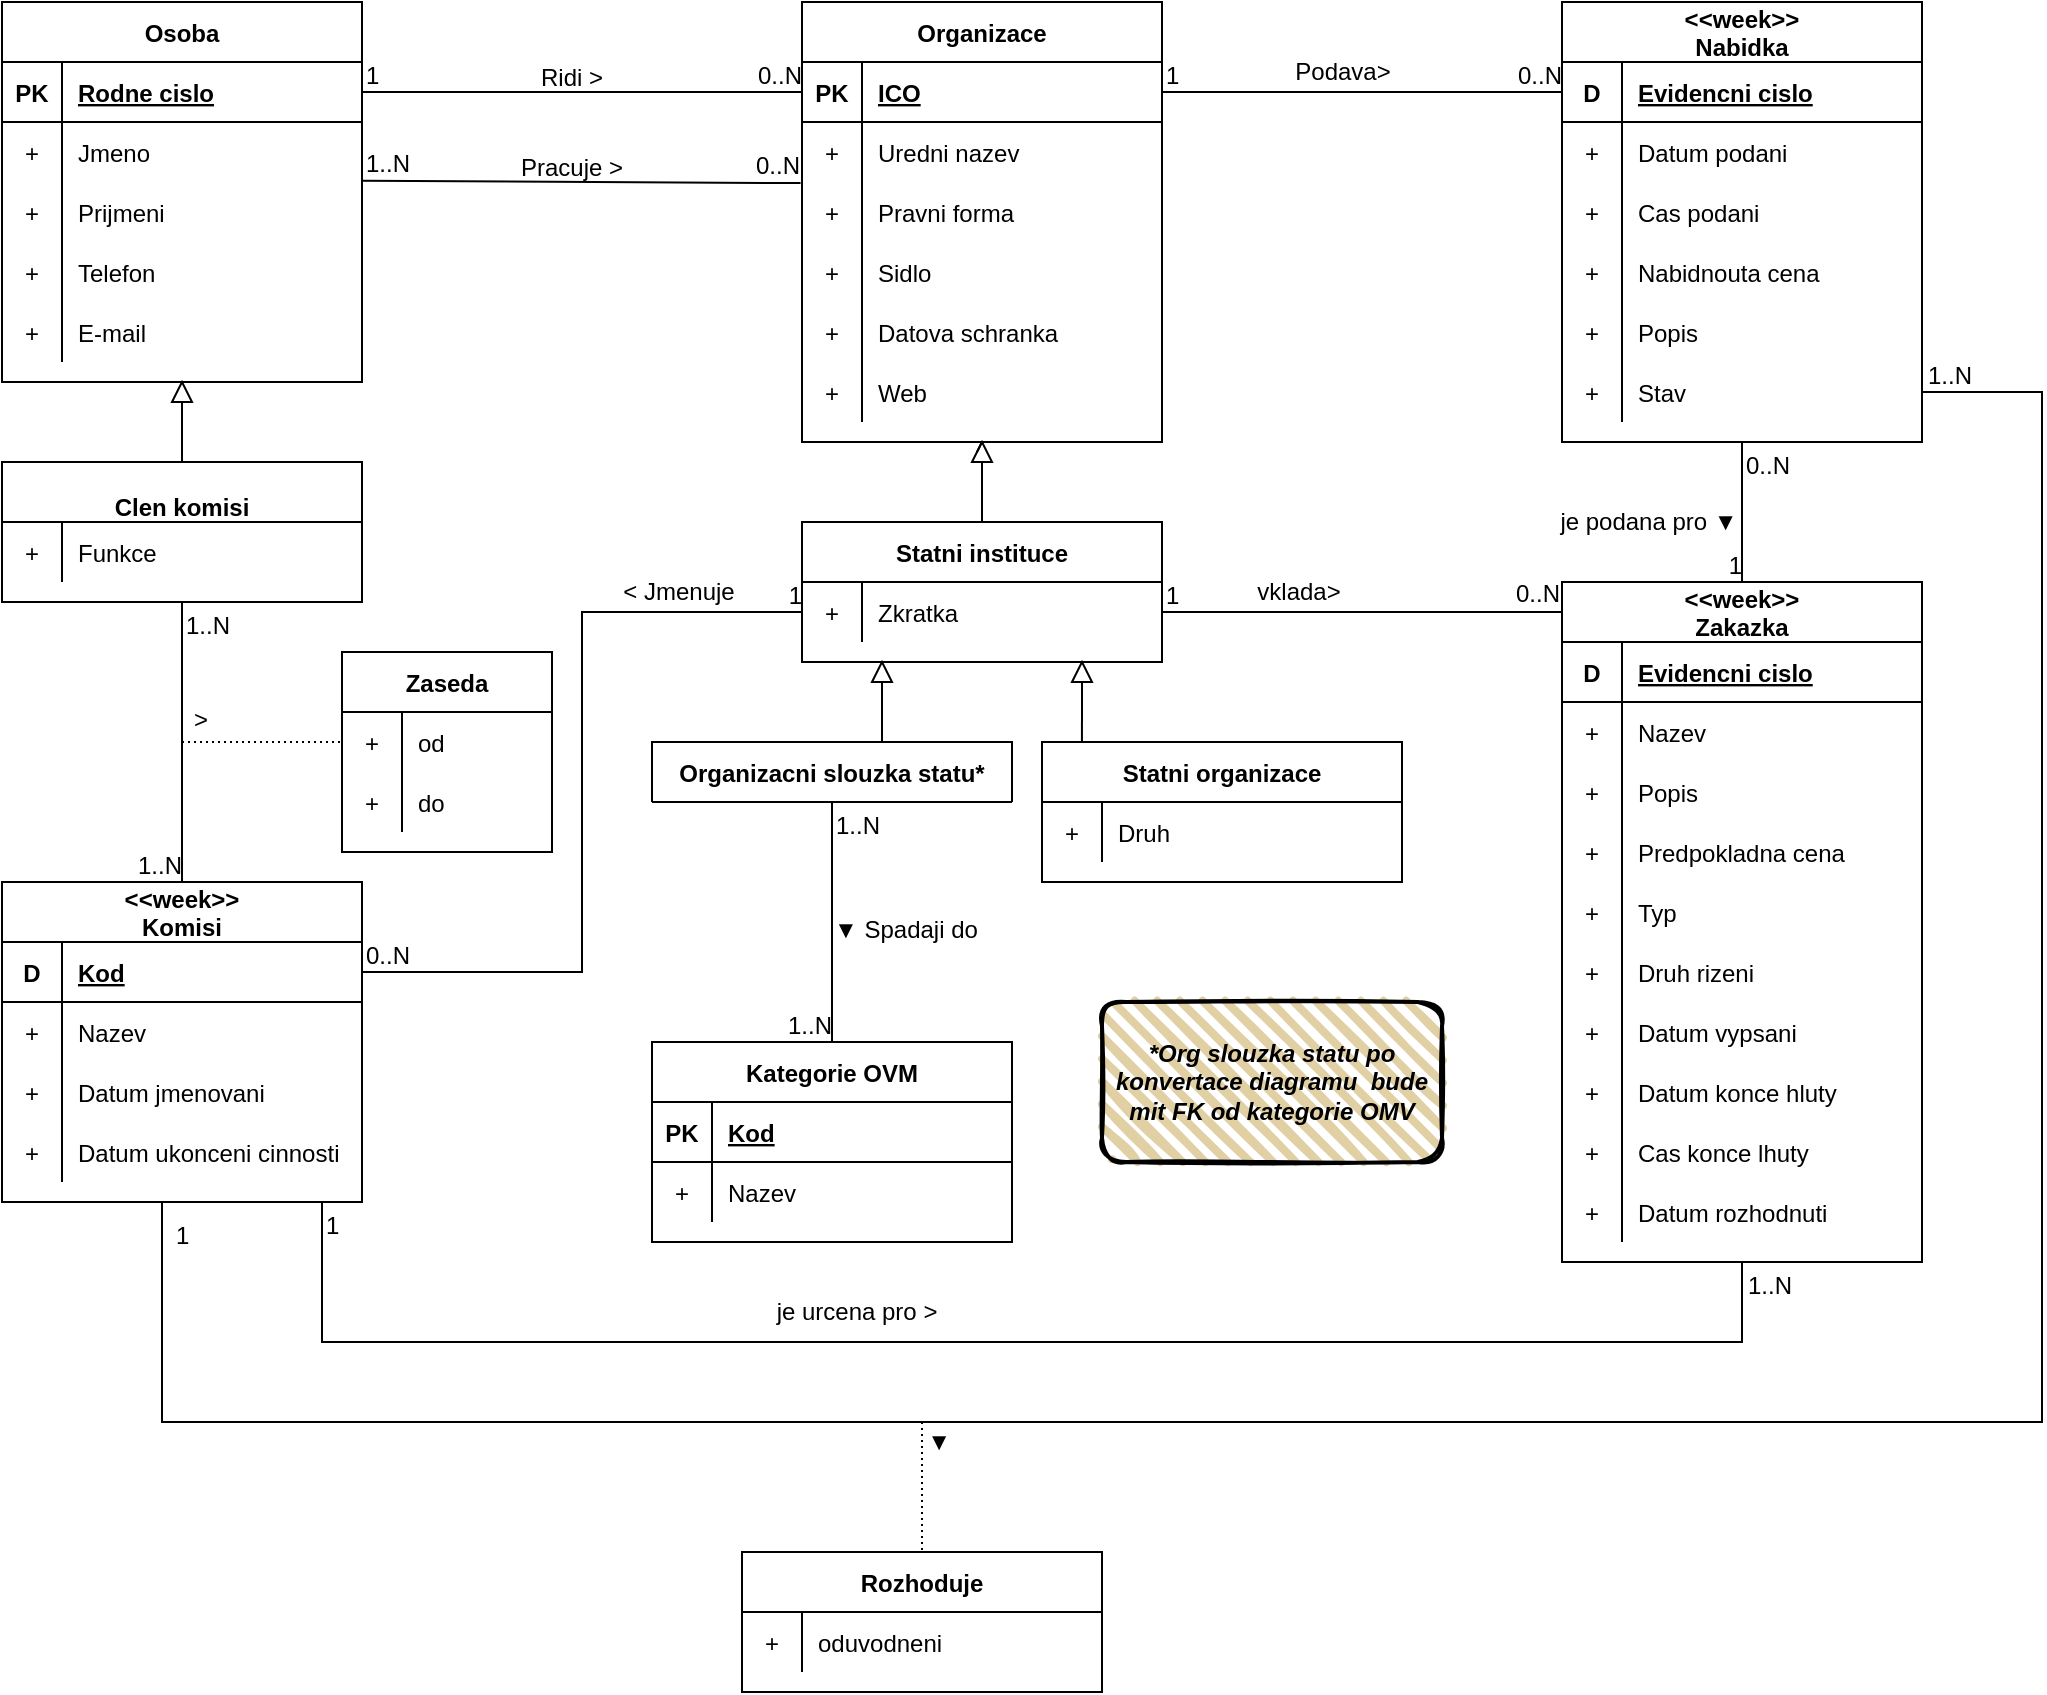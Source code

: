 <mxfile version="20.5.1" type="github">
  <diagram id="R2lEEEUBdFMjLlhIrx00" name="Page-1">
    <mxGraphModel dx="2213" dy="808" grid="1" gridSize="5" guides="1" tooltips="1" connect="1" arrows="1" fold="1" page="1" pageScale="1" pageWidth="850" pageHeight="1100" math="0" shadow="0" extFonts="Permanent Marker^https://fonts.googleapis.com/css?family=Permanent+Marker">
      <root>
        <mxCell id="0" />
        <mxCell id="1" parent="0" />
        <mxCell id="SdNBDiDPCRayU0WkWFOt-101" value="Osoba" style="shape=table;startSize=30;container=1;collapsible=1;childLayout=tableLayout;fixedRows=1;rowLines=0;fontStyle=1;align=center;resizeLast=1;" parent="1" vertex="1">
          <mxGeometry x="-785" y="55" width="180" height="190" as="geometry">
            <mxRectangle x="-840" y="10" width="75" height="30" as="alternateBounds" />
          </mxGeometry>
        </mxCell>
        <mxCell id="SdNBDiDPCRayU0WkWFOt-102" value="" style="shape=tableRow;horizontal=0;startSize=0;swimlaneHead=0;swimlaneBody=0;fillColor=none;collapsible=0;dropTarget=0;points=[[0,0.5],[1,0.5]];portConstraint=eastwest;top=0;left=0;right=0;bottom=1;" parent="SdNBDiDPCRayU0WkWFOt-101" vertex="1">
          <mxGeometry y="30" width="180" height="30" as="geometry" />
        </mxCell>
        <mxCell id="SdNBDiDPCRayU0WkWFOt-103" value="PK" style="shape=partialRectangle;connectable=0;fillColor=none;top=0;left=0;bottom=0;right=0;fontStyle=1;overflow=hidden;" parent="SdNBDiDPCRayU0WkWFOt-102" vertex="1">
          <mxGeometry width="30" height="30" as="geometry">
            <mxRectangle width="30" height="30" as="alternateBounds" />
          </mxGeometry>
        </mxCell>
        <mxCell id="SdNBDiDPCRayU0WkWFOt-104" value="Rodne cislo" style="shape=partialRectangle;connectable=0;fillColor=none;top=0;left=0;bottom=0;right=0;align=left;spacingLeft=6;fontStyle=5;overflow=hidden;" parent="SdNBDiDPCRayU0WkWFOt-102" vertex="1">
          <mxGeometry x="30" width="150" height="30" as="geometry">
            <mxRectangle width="150" height="30" as="alternateBounds" />
          </mxGeometry>
        </mxCell>
        <mxCell id="SdNBDiDPCRayU0WkWFOt-105" value="" style="shape=tableRow;horizontal=0;startSize=0;swimlaneHead=0;swimlaneBody=0;fillColor=none;collapsible=0;dropTarget=0;points=[[0,0.5],[1,0.5]];portConstraint=eastwest;top=0;left=0;right=0;bottom=0;" parent="SdNBDiDPCRayU0WkWFOt-101" vertex="1">
          <mxGeometry y="60" width="180" height="30" as="geometry" />
        </mxCell>
        <mxCell id="SdNBDiDPCRayU0WkWFOt-106" value="+" style="shape=partialRectangle;connectable=0;fillColor=none;top=0;left=0;bottom=0;right=0;editable=1;overflow=hidden;" parent="SdNBDiDPCRayU0WkWFOt-105" vertex="1">
          <mxGeometry width="30" height="30" as="geometry">
            <mxRectangle width="30" height="30" as="alternateBounds" />
          </mxGeometry>
        </mxCell>
        <mxCell id="SdNBDiDPCRayU0WkWFOt-107" value="Jmeno" style="shape=partialRectangle;connectable=0;fillColor=none;top=0;left=0;bottom=0;right=0;align=left;spacingLeft=6;overflow=hidden;" parent="SdNBDiDPCRayU0WkWFOt-105" vertex="1">
          <mxGeometry x="30" width="150" height="30" as="geometry">
            <mxRectangle width="150" height="30" as="alternateBounds" />
          </mxGeometry>
        </mxCell>
        <mxCell id="SdNBDiDPCRayU0WkWFOt-108" value="" style="shape=tableRow;horizontal=0;startSize=0;swimlaneHead=0;swimlaneBody=0;fillColor=none;collapsible=0;dropTarget=0;points=[[0,0.5],[1,0.5]];portConstraint=eastwest;top=0;left=0;right=0;bottom=0;" parent="SdNBDiDPCRayU0WkWFOt-101" vertex="1">
          <mxGeometry y="90" width="180" height="30" as="geometry" />
        </mxCell>
        <mxCell id="SdNBDiDPCRayU0WkWFOt-109" value="+" style="shape=partialRectangle;connectable=0;fillColor=none;top=0;left=0;bottom=0;right=0;editable=1;overflow=hidden;" parent="SdNBDiDPCRayU0WkWFOt-108" vertex="1">
          <mxGeometry width="30" height="30" as="geometry">
            <mxRectangle width="30" height="30" as="alternateBounds" />
          </mxGeometry>
        </mxCell>
        <mxCell id="SdNBDiDPCRayU0WkWFOt-110" value="Prijmeni" style="shape=partialRectangle;connectable=0;fillColor=none;top=0;left=0;bottom=0;right=0;align=left;spacingLeft=6;overflow=hidden;" parent="SdNBDiDPCRayU0WkWFOt-108" vertex="1">
          <mxGeometry x="30" width="150" height="30" as="geometry">
            <mxRectangle width="150" height="30" as="alternateBounds" />
          </mxGeometry>
        </mxCell>
        <mxCell id="SdNBDiDPCRayU0WkWFOt-111" value="" style="shape=tableRow;horizontal=0;startSize=0;swimlaneHead=0;swimlaneBody=0;fillColor=none;collapsible=0;dropTarget=0;points=[[0,0.5],[1,0.5]];portConstraint=eastwest;top=0;left=0;right=0;bottom=0;" parent="SdNBDiDPCRayU0WkWFOt-101" vertex="1">
          <mxGeometry y="120" width="180" height="30" as="geometry" />
        </mxCell>
        <mxCell id="SdNBDiDPCRayU0WkWFOt-112" value="+" style="shape=partialRectangle;connectable=0;fillColor=none;top=0;left=0;bottom=0;right=0;editable=1;overflow=hidden;" parent="SdNBDiDPCRayU0WkWFOt-111" vertex="1">
          <mxGeometry width="30" height="30" as="geometry">
            <mxRectangle width="30" height="30" as="alternateBounds" />
          </mxGeometry>
        </mxCell>
        <mxCell id="SdNBDiDPCRayU0WkWFOt-113" value="Telefon" style="shape=partialRectangle;connectable=0;fillColor=none;top=0;left=0;bottom=0;right=0;align=left;spacingLeft=6;overflow=hidden;" parent="SdNBDiDPCRayU0WkWFOt-111" vertex="1">
          <mxGeometry x="30" width="150" height="30" as="geometry">
            <mxRectangle width="150" height="30" as="alternateBounds" />
          </mxGeometry>
        </mxCell>
        <mxCell id="SdNBDiDPCRayU0WkWFOt-114" style="shape=tableRow;horizontal=0;startSize=0;swimlaneHead=0;swimlaneBody=0;fillColor=none;collapsible=0;dropTarget=0;points=[[0,0.5],[1,0.5]];portConstraint=eastwest;top=0;left=0;right=0;bottom=0;" parent="SdNBDiDPCRayU0WkWFOt-101" vertex="1">
          <mxGeometry y="150" width="180" height="30" as="geometry" />
        </mxCell>
        <mxCell id="SdNBDiDPCRayU0WkWFOt-115" value="+" style="shape=partialRectangle;connectable=0;fillColor=none;top=0;left=0;bottom=0;right=0;editable=1;overflow=hidden;" parent="SdNBDiDPCRayU0WkWFOt-114" vertex="1">
          <mxGeometry width="30" height="30" as="geometry">
            <mxRectangle width="30" height="30" as="alternateBounds" />
          </mxGeometry>
        </mxCell>
        <mxCell id="SdNBDiDPCRayU0WkWFOt-116" value="E-mail" style="shape=partialRectangle;connectable=0;fillColor=none;top=0;left=0;bottom=0;right=0;align=left;spacingLeft=6;overflow=hidden;" parent="SdNBDiDPCRayU0WkWFOt-114" vertex="1">
          <mxGeometry x="30" width="150" height="30" as="geometry">
            <mxRectangle width="150" height="30" as="alternateBounds" />
          </mxGeometry>
        </mxCell>
        <mxCell id="SdNBDiDPCRayU0WkWFOt-117" value="Organizace" style="shape=table;startSize=30;container=1;collapsible=1;childLayout=tableLayout;fixedRows=1;rowLines=0;fontStyle=1;align=center;resizeLast=1;" parent="1" vertex="1">
          <mxGeometry x="-385" y="55" width="180" height="220" as="geometry" />
        </mxCell>
        <mxCell id="SdNBDiDPCRayU0WkWFOt-118" value="" style="shape=tableRow;horizontal=0;startSize=0;swimlaneHead=0;swimlaneBody=0;fillColor=none;collapsible=0;dropTarget=0;points=[[0,0.5],[1,0.5]];portConstraint=eastwest;top=0;left=0;right=0;bottom=1;" parent="SdNBDiDPCRayU0WkWFOt-117" vertex="1">
          <mxGeometry y="30" width="180" height="30" as="geometry" />
        </mxCell>
        <mxCell id="SdNBDiDPCRayU0WkWFOt-119" value="PK" style="shape=partialRectangle;connectable=0;fillColor=none;top=0;left=0;bottom=0;right=0;fontStyle=1;overflow=hidden;" parent="SdNBDiDPCRayU0WkWFOt-118" vertex="1">
          <mxGeometry width="30" height="30" as="geometry">
            <mxRectangle width="30" height="30" as="alternateBounds" />
          </mxGeometry>
        </mxCell>
        <mxCell id="SdNBDiDPCRayU0WkWFOt-120" value="ICO" style="shape=partialRectangle;connectable=0;fillColor=none;top=0;left=0;bottom=0;right=0;align=left;spacingLeft=6;fontStyle=5;overflow=hidden;" parent="SdNBDiDPCRayU0WkWFOt-118" vertex="1">
          <mxGeometry x="30" width="150" height="30" as="geometry">
            <mxRectangle width="150" height="30" as="alternateBounds" />
          </mxGeometry>
        </mxCell>
        <mxCell id="SdNBDiDPCRayU0WkWFOt-121" value="" style="shape=tableRow;horizontal=0;startSize=0;swimlaneHead=0;swimlaneBody=0;fillColor=none;collapsible=0;dropTarget=0;points=[[0,0.5],[1,0.5]];portConstraint=eastwest;top=0;left=0;right=0;bottom=0;" parent="SdNBDiDPCRayU0WkWFOt-117" vertex="1">
          <mxGeometry y="60" width="180" height="30" as="geometry" />
        </mxCell>
        <mxCell id="SdNBDiDPCRayU0WkWFOt-122" value="+" style="shape=partialRectangle;connectable=0;fillColor=none;top=0;left=0;bottom=0;right=0;editable=1;overflow=hidden;" parent="SdNBDiDPCRayU0WkWFOt-121" vertex="1">
          <mxGeometry width="30" height="30" as="geometry">
            <mxRectangle width="30" height="30" as="alternateBounds" />
          </mxGeometry>
        </mxCell>
        <mxCell id="SdNBDiDPCRayU0WkWFOt-123" value="Uredni nazev" style="shape=partialRectangle;connectable=0;fillColor=none;top=0;left=0;bottom=0;right=0;align=left;spacingLeft=6;overflow=hidden;" parent="SdNBDiDPCRayU0WkWFOt-121" vertex="1">
          <mxGeometry x="30" width="150" height="30" as="geometry">
            <mxRectangle width="150" height="30" as="alternateBounds" />
          </mxGeometry>
        </mxCell>
        <mxCell id="SdNBDiDPCRayU0WkWFOt-124" value="" style="shape=tableRow;horizontal=0;startSize=0;swimlaneHead=0;swimlaneBody=0;fillColor=none;collapsible=0;dropTarget=0;points=[[0,0.5],[1,0.5]];portConstraint=eastwest;top=0;left=0;right=0;bottom=0;" parent="SdNBDiDPCRayU0WkWFOt-117" vertex="1">
          <mxGeometry y="90" width="180" height="30" as="geometry" />
        </mxCell>
        <mxCell id="SdNBDiDPCRayU0WkWFOt-125" value="+" style="shape=partialRectangle;connectable=0;fillColor=none;top=0;left=0;bottom=0;right=0;editable=1;overflow=hidden;" parent="SdNBDiDPCRayU0WkWFOt-124" vertex="1">
          <mxGeometry width="30" height="30" as="geometry">
            <mxRectangle width="30" height="30" as="alternateBounds" />
          </mxGeometry>
        </mxCell>
        <mxCell id="SdNBDiDPCRayU0WkWFOt-126" value="Pravni forma" style="shape=partialRectangle;connectable=0;fillColor=none;top=0;left=0;bottom=0;right=0;align=left;spacingLeft=6;overflow=hidden;" parent="SdNBDiDPCRayU0WkWFOt-124" vertex="1">
          <mxGeometry x="30" width="150" height="30" as="geometry">
            <mxRectangle width="150" height="30" as="alternateBounds" />
          </mxGeometry>
        </mxCell>
        <mxCell id="SdNBDiDPCRayU0WkWFOt-127" value="" style="shape=tableRow;horizontal=0;startSize=0;swimlaneHead=0;swimlaneBody=0;fillColor=none;collapsible=0;dropTarget=0;points=[[0,0.5],[1,0.5]];portConstraint=eastwest;top=0;left=0;right=0;bottom=0;" parent="SdNBDiDPCRayU0WkWFOt-117" vertex="1">
          <mxGeometry y="120" width="180" height="30" as="geometry" />
        </mxCell>
        <mxCell id="SdNBDiDPCRayU0WkWFOt-128" value="+" style="shape=partialRectangle;connectable=0;fillColor=none;top=0;left=0;bottom=0;right=0;editable=1;overflow=hidden;" parent="SdNBDiDPCRayU0WkWFOt-127" vertex="1">
          <mxGeometry width="30" height="30" as="geometry">
            <mxRectangle width="30" height="30" as="alternateBounds" />
          </mxGeometry>
        </mxCell>
        <mxCell id="SdNBDiDPCRayU0WkWFOt-129" value="Sidlo" style="shape=partialRectangle;connectable=0;fillColor=none;top=0;left=0;bottom=0;right=0;align=left;spacingLeft=6;overflow=hidden;" parent="SdNBDiDPCRayU0WkWFOt-127" vertex="1">
          <mxGeometry x="30" width="150" height="30" as="geometry">
            <mxRectangle width="150" height="30" as="alternateBounds" />
          </mxGeometry>
        </mxCell>
        <mxCell id="SdNBDiDPCRayU0WkWFOt-130" style="shape=tableRow;horizontal=0;startSize=0;swimlaneHead=0;swimlaneBody=0;fillColor=none;collapsible=0;dropTarget=0;points=[[0,0.5],[1,0.5]];portConstraint=eastwest;top=0;left=0;right=0;bottom=0;" parent="SdNBDiDPCRayU0WkWFOt-117" vertex="1">
          <mxGeometry y="150" width="180" height="30" as="geometry" />
        </mxCell>
        <mxCell id="SdNBDiDPCRayU0WkWFOt-131" value="+" style="shape=partialRectangle;connectable=0;fillColor=none;top=0;left=0;bottom=0;right=0;editable=1;overflow=hidden;" parent="SdNBDiDPCRayU0WkWFOt-130" vertex="1">
          <mxGeometry width="30" height="30" as="geometry">
            <mxRectangle width="30" height="30" as="alternateBounds" />
          </mxGeometry>
        </mxCell>
        <mxCell id="SdNBDiDPCRayU0WkWFOt-132" value="Datova schranka" style="shape=partialRectangle;connectable=0;fillColor=none;top=0;left=0;bottom=0;right=0;align=left;spacingLeft=6;overflow=hidden;" parent="SdNBDiDPCRayU0WkWFOt-130" vertex="1">
          <mxGeometry x="30" width="150" height="30" as="geometry">
            <mxRectangle width="150" height="30" as="alternateBounds" />
          </mxGeometry>
        </mxCell>
        <mxCell id="SdNBDiDPCRayU0WkWFOt-133" style="shape=tableRow;horizontal=0;startSize=0;swimlaneHead=0;swimlaneBody=0;fillColor=none;collapsible=0;dropTarget=0;points=[[0,0.5],[1,0.5]];portConstraint=eastwest;top=0;left=0;right=0;bottom=0;" parent="SdNBDiDPCRayU0WkWFOt-117" vertex="1">
          <mxGeometry y="180" width="180" height="30" as="geometry" />
        </mxCell>
        <mxCell id="SdNBDiDPCRayU0WkWFOt-134" value="+" style="shape=partialRectangle;connectable=0;fillColor=none;top=0;left=0;bottom=0;right=0;editable=1;overflow=hidden;" parent="SdNBDiDPCRayU0WkWFOt-133" vertex="1">
          <mxGeometry width="30" height="30" as="geometry">
            <mxRectangle width="30" height="30" as="alternateBounds" />
          </mxGeometry>
        </mxCell>
        <mxCell id="SdNBDiDPCRayU0WkWFOt-135" value="Web" style="shape=partialRectangle;connectable=0;fillColor=none;top=0;left=0;bottom=0;right=0;align=left;spacingLeft=6;overflow=hidden;" parent="SdNBDiDPCRayU0WkWFOt-133" vertex="1">
          <mxGeometry x="30" width="150" height="30" as="geometry">
            <mxRectangle width="150" height="30" as="alternateBounds" />
          </mxGeometry>
        </mxCell>
        <mxCell id="SdNBDiDPCRayU0WkWFOt-180" value="&lt;&lt;week&gt;&gt;&#xa;Komisi" style="shape=table;startSize=30;container=1;collapsible=1;childLayout=tableLayout;fixedRows=1;rowLines=0;fontStyle=1;align=center;resizeLast=1;" parent="1" vertex="1">
          <mxGeometry x="-785" y="495" width="180" height="160" as="geometry" />
        </mxCell>
        <mxCell id="SdNBDiDPCRayU0WkWFOt-181" value="" style="shape=tableRow;horizontal=0;startSize=0;swimlaneHead=0;swimlaneBody=0;fillColor=none;collapsible=0;dropTarget=0;points=[[0,0.5],[1,0.5]];portConstraint=eastwest;top=0;left=0;right=0;bottom=1;" parent="SdNBDiDPCRayU0WkWFOt-180" vertex="1">
          <mxGeometry y="30" width="180" height="30" as="geometry" />
        </mxCell>
        <mxCell id="SdNBDiDPCRayU0WkWFOt-182" value="D" style="shape=partialRectangle;connectable=0;fillColor=none;top=0;left=0;bottom=0;right=0;fontStyle=1;overflow=hidden;" parent="SdNBDiDPCRayU0WkWFOt-181" vertex="1">
          <mxGeometry width="30" height="30" as="geometry">
            <mxRectangle width="30" height="30" as="alternateBounds" />
          </mxGeometry>
        </mxCell>
        <mxCell id="SdNBDiDPCRayU0WkWFOt-183" value="Kod" style="shape=partialRectangle;connectable=0;fillColor=none;top=0;left=0;bottom=0;right=0;align=left;spacingLeft=6;fontStyle=5;overflow=hidden;" parent="SdNBDiDPCRayU0WkWFOt-181" vertex="1">
          <mxGeometry x="30" width="150" height="30" as="geometry">
            <mxRectangle width="150" height="30" as="alternateBounds" />
          </mxGeometry>
        </mxCell>
        <mxCell id="SdNBDiDPCRayU0WkWFOt-184" value="" style="shape=tableRow;horizontal=0;startSize=0;swimlaneHead=0;swimlaneBody=0;fillColor=none;collapsible=0;dropTarget=0;points=[[0,0.5],[1,0.5]];portConstraint=eastwest;top=0;left=0;right=0;bottom=0;" parent="SdNBDiDPCRayU0WkWFOt-180" vertex="1">
          <mxGeometry y="60" width="180" height="30" as="geometry" />
        </mxCell>
        <mxCell id="SdNBDiDPCRayU0WkWFOt-185" value="+" style="shape=partialRectangle;connectable=0;fillColor=none;top=0;left=0;bottom=0;right=0;editable=1;overflow=hidden;" parent="SdNBDiDPCRayU0WkWFOt-184" vertex="1">
          <mxGeometry width="30" height="30" as="geometry">
            <mxRectangle width="30" height="30" as="alternateBounds" />
          </mxGeometry>
        </mxCell>
        <mxCell id="SdNBDiDPCRayU0WkWFOt-186" value="Nazev" style="shape=partialRectangle;connectable=0;fillColor=none;top=0;left=0;bottom=0;right=0;align=left;spacingLeft=6;overflow=hidden;" parent="SdNBDiDPCRayU0WkWFOt-184" vertex="1">
          <mxGeometry x="30" width="150" height="30" as="geometry">
            <mxRectangle width="150" height="30" as="alternateBounds" />
          </mxGeometry>
        </mxCell>
        <mxCell id="SdNBDiDPCRayU0WkWFOt-187" value="" style="shape=tableRow;horizontal=0;startSize=0;swimlaneHead=0;swimlaneBody=0;fillColor=none;collapsible=0;dropTarget=0;points=[[0,0.5],[1,0.5]];portConstraint=eastwest;top=0;left=0;right=0;bottom=0;" parent="SdNBDiDPCRayU0WkWFOt-180" vertex="1">
          <mxGeometry y="90" width="180" height="30" as="geometry" />
        </mxCell>
        <mxCell id="SdNBDiDPCRayU0WkWFOt-188" value="+" style="shape=partialRectangle;connectable=0;fillColor=none;top=0;left=0;bottom=0;right=0;editable=1;overflow=hidden;" parent="SdNBDiDPCRayU0WkWFOt-187" vertex="1">
          <mxGeometry width="30" height="30" as="geometry">
            <mxRectangle width="30" height="30" as="alternateBounds" />
          </mxGeometry>
        </mxCell>
        <mxCell id="SdNBDiDPCRayU0WkWFOt-189" value="Datum jmenovani" style="shape=partialRectangle;connectable=0;fillColor=none;top=0;left=0;bottom=0;right=0;align=left;spacingLeft=6;overflow=hidden;" parent="SdNBDiDPCRayU0WkWFOt-187" vertex="1">
          <mxGeometry x="30" width="150" height="30" as="geometry">
            <mxRectangle width="150" height="30" as="alternateBounds" />
          </mxGeometry>
        </mxCell>
        <mxCell id="SdNBDiDPCRayU0WkWFOt-190" value="" style="shape=tableRow;horizontal=0;startSize=0;swimlaneHead=0;swimlaneBody=0;fillColor=none;collapsible=0;dropTarget=0;points=[[0,0.5],[1,0.5]];portConstraint=eastwest;top=0;left=0;right=0;bottom=0;" parent="SdNBDiDPCRayU0WkWFOt-180" vertex="1">
          <mxGeometry y="120" width="180" height="30" as="geometry" />
        </mxCell>
        <mxCell id="SdNBDiDPCRayU0WkWFOt-191" value="+" style="shape=partialRectangle;connectable=0;fillColor=none;top=0;left=0;bottom=0;right=0;editable=1;overflow=hidden;" parent="SdNBDiDPCRayU0WkWFOt-190" vertex="1">
          <mxGeometry width="30" height="30" as="geometry">
            <mxRectangle width="30" height="30" as="alternateBounds" />
          </mxGeometry>
        </mxCell>
        <mxCell id="SdNBDiDPCRayU0WkWFOt-192" value="Datum ukonceni cinnosti" style="shape=partialRectangle;connectable=0;fillColor=none;top=0;left=0;bottom=0;right=0;align=left;spacingLeft=6;overflow=hidden;" parent="SdNBDiDPCRayU0WkWFOt-190" vertex="1">
          <mxGeometry x="30" width="150" height="30" as="geometry">
            <mxRectangle width="150" height="30" as="alternateBounds" />
          </mxGeometry>
        </mxCell>
        <mxCell id="SdNBDiDPCRayU0WkWFOt-214" value="&#xa;Clen komisi" style="shape=table;startSize=30;container=1;collapsible=1;childLayout=tableLayout;fixedRows=1;rowLines=0;fontStyle=1;align=center;resizeLast=1;" parent="1" vertex="1">
          <mxGeometry x="-785" y="285" width="180" height="70" as="geometry" />
        </mxCell>
        <mxCell id="SdNBDiDPCRayU0WkWFOt-224" value="" style="shape=tableRow;horizontal=0;startSize=0;swimlaneHead=0;swimlaneBody=0;fillColor=none;collapsible=0;dropTarget=0;points=[[0,0.5],[1,0.5]];portConstraint=eastwest;top=0;left=0;right=0;bottom=0;" parent="SdNBDiDPCRayU0WkWFOt-214" vertex="1">
          <mxGeometry y="30" width="180" height="30" as="geometry" />
        </mxCell>
        <mxCell id="SdNBDiDPCRayU0WkWFOt-225" value="+" style="shape=partialRectangle;connectable=0;fillColor=none;top=0;left=0;bottom=0;right=0;editable=1;overflow=hidden;" parent="SdNBDiDPCRayU0WkWFOt-224" vertex="1">
          <mxGeometry width="30" height="30" as="geometry">
            <mxRectangle width="30" height="30" as="alternateBounds" />
          </mxGeometry>
        </mxCell>
        <mxCell id="SdNBDiDPCRayU0WkWFOt-226" value="Funkce" style="shape=partialRectangle;connectable=0;fillColor=none;top=0;left=0;bottom=0;right=0;align=left;spacingLeft=6;overflow=hidden;" parent="SdNBDiDPCRayU0WkWFOt-224" vertex="1">
          <mxGeometry x="30" width="150" height="30" as="geometry">
            <mxRectangle width="150" height="30" as="alternateBounds" />
          </mxGeometry>
        </mxCell>
        <mxCell id="SdNBDiDPCRayU0WkWFOt-237" value="" style="group" parent="1" vertex="1" connectable="0">
          <mxGeometry x="-530" y="85" width="60" height="15" as="geometry" />
        </mxCell>
        <mxCell id="SdNBDiDPCRayU0WkWFOt-227" value="" style="endArrow=none;html=1;rounded=0;exitX=1;exitY=0.5;exitDx=0;exitDy=0;entryX=0;entryY=0.5;entryDx=0;entryDy=0;" parent="SdNBDiDPCRayU0WkWFOt-237" source="SdNBDiDPCRayU0WkWFOt-102" target="SdNBDiDPCRayU0WkWFOt-118" edge="1">
          <mxGeometry relative="1" as="geometry">
            <mxPoint x="-35" y="55" as="sourcePoint" />
            <mxPoint x="125" y="55" as="targetPoint" />
          </mxGeometry>
        </mxCell>
        <mxCell id="SdNBDiDPCRayU0WkWFOt-228" value="1" style="resizable=0;html=1;align=left;verticalAlign=bottom;" parent="SdNBDiDPCRayU0WkWFOt-227" connectable="0" vertex="1">
          <mxGeometry x="-1" relative="1" as="geometry" />
        </mxCell>
        <mxCell id="SdNBDiDPCRayU0WkWFOt-229" value="0..N" style="resizable=0;html=1;align=right;verticalAlign=bottom;" parent="SdNBDiDPCRayU0WkWFOt-227" connectable="0" vertex="1">
          <mxGeometry x="1" relative="1" as="geometry" />
        </mxCell>
        <mxCell id="SdNBDiDPCRayU0WkWFOt-230" value="Ridi &amp;gt;" style="text;html=1;strokeColor=none;fillColor=none;align=center;verticalAlign=middle;whiteSpace=wrap;rounded=0;" parent="SdNBDiDPCRayU0WkWFOt-237" vertex="1">
          <mxGeometry width="60" height="15" as="geometry" />
        </mxCell>
        <mxCell id="SdNBDiDPCRayU0WkWFOt-242" value="" style="group" parent="1" vertex="1" connectable="0">
          <mxGeometry x="-530" y="115" width="60" height="15" as="geometry" />
        </mxCell>
        <mxCell id="SdNBDiDPCRayU0WkWFOt-243" value="" style="group" parent="SdNBDiDPCRayU0WkWFOt-242" vertex="1" connectable="0">
          <mxGeometry x="-40" width="100" height="15" as="geometry" />
        </mxCell>
        <mxCell id="SdNBDiDPCRayU0WkWFOt-238" value="" style="endArrow=none;html=1;rounded=0;exitX=1.002;exitY=0.981;exitDx=0;exitDy=0;entryX=-0.004;entryY=1.018;entryDx=0;entryDy=0;exitPerimeter=0;entryPerimeter=0;" parent="SdNBDiDPCRayU0WkWFOt-243" source="SdNBDiDPCRayU0WkWFOt-105" target="SdNBDiDPCRayU0WkWFOt-121" edge="1">
          <mxGeometry relative="1" as="geometry">
            <mxPoint x="15" y="15" as="sourcePoint" />
            <mxPoint x="175" y="15" as="targetPoint" />
            <Array as="points" />
          </mxGeometry>
        </mxCell>
        <mxCell id="SdNBDiDPCRayU0WkWFOt-239" value="1..N" style="resizable=0;html=1;align=left;verticalAlign=bottom;" parent="SdNBDiDPCRayU0WkWFOt-238" connectable="0" vertex="1">
          <mxGeometry x="-1" relative="1" as="geometry" />
        </mxCell>
        <mxCell id="SdNBDiDPCRayU0WkWFOt-240" value="0..N" style="resizable=0;html=1;align=right;verticalAlign=bottom;" parent="SdNBDiDPCRayU0WkWFOt-238" connectable="0" vertex="1">
          <mxGeometry x="1" relative="1" as="geometry" />
        </mxCell>
        <mxCell id="SdNBDiDPCRayU0WkWFOt-241" value="Pracuje &amp;gt;" style="text;html=1;strokeColor=none;fillColor=none;align=center;verticalAlign=middle;whiteSpace=wrap;rounded=0;" parent="1" vertex="1">
          <mxGeometry x="-530" y="130" width="60" height="15" as="geometry" />
        </mxCell>
        <mxCell id="SdNBDiDPCRayU0WkWFOt-244" value="" style="endArrow=none;html=1;rounded=0;entryX=0.5;entryY=1;entryDx=0;entryDy=0;exitX=0.5;exitY=0;exitDx=0;exitDy=0;" parent="1" source="SdNBDiDPCRayU0WkWFOt-214" target="SdNBDiDPCRayU0WkWFOt-101" edge="1">
          <mxGeometry width="50" height="50" relative="1" as="geometry">
            <mxPoint x="-655" y="230" as="sourcePoint" />
            <mxPoint x="-605" y="180" as="targetPoint" />
          </mxGeometry>
        </mxCell>
        <mxCell id="SdNBDiDPCRayU0WkWFOt-245" value="" style="triangle;whiteSpace=wrap;html=1;direction=north;" parent="1" vertex="1">
          <mxGeometry x="-700" y="245" width="10" height="10" as="geometry" />
        </mxCell>
        <mxCell id="SdNBDiDPCRayU0WkWFOt-246" value="" style="endArrow=none;html=1;rounded=0;exitX=0.5;exitY=1;exitDx=0;exitDy=0;entryX=0.5;entryY=0;entryDx=0;entryDy=0;" parent="1" source="SdNBDiDPCRayU0WkWFOt-214" target="SdNBDiDPCRayU0WkWFOt-180" edge="1">
          <mxGeometry relative="1" as="geometry">
            <mxPoint x="-710" y="370" as="sourcePoint" />
            <mxPoint x="-550" y="370" as="targetPoint" />
          </mxGeometry>
        </mxCell>
        <mxCell id="SdNBDiDPCRayU0WkWFOt-247" value="1..N" style="resizable=0;html=1;align=left;verticalAlign=bottom;" parent="SdNBDiDPCRayU0WkWFOt-246" connectable="0" vertex="1">
          <mxGeometry x="-1" relative="1" as="geometry">
            <mxPoint y="20" as="offset" />
          </mxGeometry>
        </mxCell>
        <mxCell id="SdNBDiDPCRayU0WkWFOt-248" value="1..N" style="resizable=0;html=1;align=right;verticalAlign=bottom;" parent="SdNBDiDPCRayU0WkWFOt-246" connectable="0" vertex="1">
          <mxGeometry x="1" relative="1" as="geometry" />
        </mxCell>
        <mxCell id="SdNBDiDPCRayU0WkWFOt-250" value="" style="endArrow=none;html=1;rounded=0;dashed=1;dashPattern=1 2;entryX=0;entryY=0.5;entryDx=0;entryDy=0;" parent="1" target="SdNBDiDPCRayU0WkWFOt-256" edge="1">
          <mxGeometry relative="1" as="geometry">
            <mxPoint x="-695" y="425" as="sourcePoint" />
            <mxPoint x="-625" y="435" as="targetPoint" />
          </mxGeometry>
        </mxCell>
        <mxCell id="SdNBDiDPCRayU0WkWFOt-251" value="" style="resizable=0;html=1;align=right;verticalAlign=bottom;" parent="SdNBDiDPCRayU0WkWFOt-250" connectable="0" vertex="1">
          <mxGeometry x="1" relative="1" as="geometry" />
        </mxCell>
        <mxCell id="SdNBDiDPCRayU0WkWFOt-252" value="Zaseda" style="shape=table;startSize=30;container=1;collapsible=1;childLayout=tableLayout;fixedRows=1;rowLines=0;fontStyle=1;align=center;resizeLast=1;" parent="1" vertex="1">
          <mxGeometry x="-615" y="380" width="105" height="100" as="geometry" />
        </mxCell>
        <mxCell id="SdNBDiDPCRayU0WkWFOt-256" value="" style="shape=tableRow;horizontal=0;startSize=0;swimlaneHead=0;swimlaneBody=0;fillColor=none;collapsible=0;dropTarget=0;points=[[0,0.5],[1,0.5]];portConstraint=eastwest;top=0;left=0;right=0;bottom=0;" parent="SdNBDiDPCRayU0WkWFOt-252" vertex="1">
          <mxGeometry y="30" width="105" height="30" as="geometry" />
        </mxCell>
        <mxCell id="SdNBDiDPCRayU0WkWFOt-257" value="+" style="shape=partialRectangle;connectable=0;fillColor=none;top=0;left=0;bottom=0;right=0;editable=1;overflow=hidden;" parent="SdNBDiDPCRayU0WkWFOt-256" vertex="1">
          <mxGeometry width="30" height="30" as="geometry">
            <mxRectangle width="30" height="30" as="alternateBounds" />
          </mxGeometry>
        </mxCell>
        <mxCell id="SdNBDiDPCRayU0WkWFOt-258" value="od" style="shape=partialRectangle;connectable=0;fillColor=none;top=0;left=0;bottom=0;right=0;align=left;spacingLeft=6;overflow=hidden;" parent="SdNBDiDPCRayU0WkWFOt-256" vertex="1">
          <mxGeometry x="30" width="75" height="30" as="geometry">
            <mxRectangle width="75" height="30" as="alternateBounds" />
          </mxGeometry>
        </mxCell>
        <mxCell id="SdNBDiDPCRayU0WkWFOt-259" value="" style="shape=tableRow;horizontal=0;startSize=0;swimlaneHead=0;swimlaneBody=0;fillColor=none;collapsible=0;dropTarget=0;points=[[0,0.5],[1,0.5]];portConstraint=eastwest;top=0;left=0;right=0;bottom=0;" parent="SdNBDiDPCRayU0WkWFOt-252" vertex="1">
          <mxGeometry y="60" width="105" height="30" as="geometry" />
        </mxCell>
        <mxCell id="SdNBDiDPCRayU0WkWFOt-260" value="+" style="shape=partialRectangle;connectable=0;fillColor=none;top=0;left=0;bottom=0;right=0;editable=1;overflow=hidden;" parent="SdNBDiDPCRayU0WkWFOt-259" vertex="1">
          <mxGeometry width="30" height="30" as="geometry">
            <mxRectangle width="30" height="30" as="alternateBounds" />
          </mxGeometry>
        </mxCell>
        <mxCell id="SdNBDiDPCRayU0WkWFOt-261" value="do" style="shape=partialRectangle;connectable=0;fillColor=none;top=0;left=0;bottom=0;right=0;align=left;spacingLeft=6;overflow=hidden;" parent="SdNBDiDPCRayU0WkWFOt-259" vertex="1">
          <mxGeometry x="30" width="75" height="30" as="geometry">
            <mxRectangle width="75" height="30" as="alternateBounds" />
          </mxGeometry>
        </mxCell>
        <mxCell id="SdNBDiDPCRayU0WkWFOt-265" value="&gt;" style="text;strokeColor=none;fillColor=none;spacingLeft=4;spacingRight=4;overflow=hidden;rotatable=0;points=[[0,0.5],[1,0.5]];portConstraint=eastwest;fontSize=12;" parent="1" vertex="1">
          <mxGeometry x="-695" y="400" width="20" height="20" as="geometry" />
        </mxCell>
        <mxCell id="SdNBDiDPCRayU0WkWFOt-266" value="Statni instituce" style="shape=table;startSize=30;container=1;collapsible=1;childLayout=tableLayout;fixedRows=1;rowLines=0;fontStyle=1;align=center;resizeLast=1;" parent="1" vertex="1">
          <mxGeometry x="-385" y="315" width="180" height="70" as="geometry" />
        </mxCell>
        <mxCell id="SdNBDiDPCRayU0WkWFOt-270" value="" style="shape=tableRow;horizontal=0;startSize=0;swimlaneHead=0;swimlaneBody=0;fillColor=none;collapsible=0;dropTarget=0;points=[[0,0.5],[1,0.5]];portConstraint=eastwest;top=0;left=0;right=0;bottom=0;" parent="SdNBDiDPCRayU0WkWFOt-266" vertex="1">
          <mxGeometry y="30" width="180" height="30" as="geometry" />
        </mxCell>
        <mxCell id="SdNBDiDPCRayU0WkWFOt-271" value="+" style="shape=partialRectangle;connectable=0;fillColor=none;top=0;left=0;bottom=0;right=0;editable=1;overflow=hidden;" parent="SdNBDiDPCRayU0WkWFOt-270" vertex="1">
          <mxGeometry width="30" height="30" as="geometry">
            <mxRectangle width="30" height="30" as="alternateBounds" />
          </mxGeometry>
        </mxCell>
        <mxCell id="SdNBDiDPCRayU0WkWFOt-272" value="Zkratka" style="shape=partialRectangle;connectable=0;fillColor=none;top=0;left=0;bottom=0;right=0;align=left;spacingLeft=6;overflow=hidden;" parent="SdNBDiDPCRayU0WkWFOt-270" vertex="1">
          <mxGeometry x="30" width="150" height="30" as="geometry">
            <mxRectangle width="150" height="30" as="alternateBounds" />
          </mxGeometry>
        </mxCell>
        <mxCell id="SdNBDiDPCRayU0WkWFOt-287" value="" style="endArrow=none;html=1;rounded=0;exitX=0;exitY=0.5;exitDx=0;exitDy=0;entryX=0.5;entryY=0;entryDx=0;entryDy=0;startArrow=none;" parent="1" source="SdNBDiDPCRayU0WkWFOt-314" target="SdNBDiDPCRayU0WkWFOt-266" edge="1">
          <mxGeometry relative="1" as="geometry">
            <mxPoint x="-295" y="275" as="sourcePoint" />
            <mxPoint x="-295" y="305" as="targetPoint" />
          </mxGeometry>
        </mxCell>
        <mxCell id="SdNBDiDPCRayU0WkWFOt-301" value="Statni organizace" style="shape=table;startSize=30;container=1;collapsible=1;childLayout=tableLayout;fixedRows=1;rowLines=0;fontStyle=1;align=center;resizeLast=1;" parent="1" vertex="1">
          <mxGeometry x="-265" y="425" width="180" height="70" as="geometry" />
        </mxCell>
        <mxCell id="SdNBDiDPCRayU0WkWFOt-311" value="" style="shape=tableRow;horizontal=0;startSize=0;swimlaneHead=0;swimlaneBody=0;fillColor=none;collapsible=0;dropTarget=0;points=[[0,0.5],[1,0.5]];portConstraint=eastwest;top=0;left=0;right=0;bottom=0;" parent="SdNBDiDPCRayU0WkWFOt-301" vertex="1">
          <mxGeometry y="30" width="180" height="30" as="geometry" />
        </mxCell>
        <mxCell id="SdNBDiDPCRayU0WkWFOt-312" value="+" style="shape=partialRectangle;connectable=0;fillColor=none;top=0;left=0;bottom=0;right=0;editable=1;overflow=hidden;" parent="SdNBDiDPCRayU0WkWFOt-311" vertex="1">
          <mxGeometry width="30" height="30" as="geometry">
            <mxRectangle width="30" height="30" as="alternateBounds" />
          </mxGeometry>
        </mxCell>
        <mxCell id="SdNBDiDPCRayU0WkWFOt-313" value="Druh" style="shape=partialRectangle;connectable=0;fillColor=none;top=0;left=0;bottom=0;right=0;align=left;spacingLeft=6;overflow=hidden;" parent="SdNBDiDPCRayU0WkWFOt-311" vertex="1">
          <mxGeometry x="30" width="150" height="30" as="geometry">
            <mxRectangle width="150" height="30" as="alternateBounds" />
          </mxGeometry>
        </mxCell>
        <mxCell id="SdNBDiDPCRayU0WkWFOt-314" value="" style="triangle;whiteSpace=wrap;html=1;direction=north;" parent="1" vertex="1">
          <mxGeometry x="-300" y="275" width="10" height="10" as="geometry" />
        </mxCell>
        <mxCell id="SdNBDiDPCRayU0WkWFOt-318" value="" style="endArrow=none;html=1;rounded=0;exitX=0.5;exitY=1;exitDx=0;exitDy=0;entryX=0.5;entryY=0;entryDx=0;entryDy=0;" parent="1" source="SdNBDiDPCRayU0WkWFOt-117" target="SdNBDiDPCRayU0WkWFOt-314" edge="1">
          <mxGeometry relative="1" as="geometry">
            <mxPoint x="-295" y="275" as="sourcePoint" />
            <mxPoint x="-295" y="315" as="targetPoint" />
          </mxGeometry>
        </mxCell>
        <mxCell id="SdNBDiDPCRayU0WkWFOt-323" value="Organizacni slouzka statu*" style="swimlane;fontStyle=1;childLayout=stackLayout;horizontal=1;startSize=30;horizontalStack=0;resizeParent=1;resizeParentMax=0;resizeLast=0;collapsible=1;marginBottom=0;" parent="1" vertex="1">
          <mxGeometry x="-460" y="425" width="180" height="30" as="geometry">
            <mxRectangle x="-540" y="365" width="55" height="30" as="alternateBounds" />
          </mxGeometry>
        </mxCell>
        <mxCell id="SdNBDiDPCRayU0WkWFOt-335" value="" style="triangle;whiteSpace=wrap;html=1;direction=north;" parent="1" vertex="1">
          <mxGeometry x="-350" y="385" width="10" height="10" as="geometry" />
        </mxCell>
        <mxCell id="SdNBDiDPCRayU0WkWFOt-336" value="" style="triangle;whiteSpace=wrap;html=1;direction=north;" parent="1" vertex="1">
          <mxGeometry x="-250" y="385" width="10" height="10" as="geometry" />
        </mxCell>
        <mxCell id="SdNBDiDPCRayU0WkWFOt-337" value="" style="endArrow=none;html=1;rounded=0;entryX=0;entryY=0.5;entryDx=0;entryDy=0;" parent="1" target="SdNBDiDPCRayU0WkWFOt-335" edge="1">
          <mxGeometry width="50" height="50" relative="1" as="geometry">
            <mxPoint x="-345" y="425" as="sourcePoint" />
            <mxPoint x="-425" y="480" as="targetPoint" />
          </mxGeometry>
        </mxCell>
        <mxCell id="SdNBDiDPCRayU0WkWFOt-338" value="" style="endArrow=none;html=1;rounded=0;entryX=0;entryY=0.5;entryDx=0;entryDy=0;exitX=0.111;exitY=-0.007;exitDx=0;exitDy=0;exitPerimeter=0;" parent="1" source="SdNBDiDPCRayU0WkWFOt-301" target="SdNBDiDPCRayU0WkWFOt-336" edge="1">
          <mxGeometry width="50" height="50" relative="1" as="geometry">
            <mxPoint x="-420" y="485" as="sourcePoint" />
            <mxPoint x="-370" y="435" as="targetPoint" />
          </mxGeometry>
        </mxCell>
        <mxCell id="SdNBDiDPCRayU0WkWFOt-339" value="Kategorie OVM" style="shape=table;startSize=30;container=1;collapsible=1;childLayout=tableLayout;fixedRows=1;rowLines=0;fontStyle=1;align=center;resizeLast=1;" parent="1" vertex="1">
          <mxGeometry x="-460" y="575" width="180" height="100" as="geometry" />
        </mxCell>
        <mxCell id="SdNBDiDPCRayU0WkWFOt-340" value="" style="shape=tableRow;horizontal=0;startSize=0;swimlaneHead=0;swimlaneBody=0;fillColor=none;collapsible=0;dropTarget=0;points=[[0,0.5],[1,0.5]];portConstraint=eastwest;top=0;left=0;right=0;bottom=1;" parent="SdNBDiDPCRayU0WkWFOt-339" vertex="1">
          <mxGeometry y="30" width="180" height="30" as="geometry" />
        </mxCell>
        <mxCell id="SdNBDiDPCRayU0WkWFOt-341" value="PK" style="shape=partialRectangle;connectable=0;fillColor=none;top=0;left=0;bottom=0;right=0;fontStyle=1;overflow=hidden;" parent="SdNBDiDPCRayU0WkWFOt-340" vertex="1">
          <mxGeometry width="30" height="30" as="geometry">
            <mxRectangle width="30" height="30" as="alternateBounds" />
          </mxGeometry>
        </mxCell>
        <mxCell id="SdNBDiDPCRayU0WkWFOt-342" value="Kod" style="shape=partialRectangle;connectable=0;fillColor=none;top=0;left=0;bottom=0;right=0;align=left;spacingLeft=6;fontStyle=5;overflow=hidden;" parent="SdNBDiDPCRayU0WkWFOt-340" vertex="1">
          <mxGeometry x="30" width="150" height="30" as="geometry">
            <mxRectangle width="150" height="30" as="alternateBounds" />
          </mxGeometry>
        </mxCell>
        <mxCell id="SdNBDiDPCRayU0WkWFOt-343" value="" style="shape=tableRow;horizontal=0;startSize=0;swimlaneHead=0;swimlaneBody=0;fillColor=none;collapsible=0;dropTarget=0;points=[[0,0.5],[1,0.5]];portConstraint=eastwest;top=0;left=0;right=0;bottom=0;" parent="SdNBDiDPCRayU0WkWFOt-339" vertex="1">
          <mxGeometry y="60" width="180" height="30" as="geometry" />
        </mxCell>
        <mxCell id="SdNBDiDPCRayU0WkWFOt-344" value="+" style="shape=partialRectangle;connectable=0;fillColor=none;top=0;left=0;bottom=0;right=0;editable=1;overflow=hidden;" parent="SdNBDiDPCRayU0WkWFOt-343" vertex="1">
          <mxGeometry width="30" height="30" as="geometry">
            <mxRectangle width="30" height="30" as="alternateBounds" />
          </mxGeometry>
        </mxCell>
        <mxCell id="SdNBDiDPCRayU0WkWFOt-345" value="Nazev" style="shape=partialRectangle;connectable=0;fillColor=none;top=0;left=0;bottom=0;right=0;align=left;spacingLeft=6;overflow=hidden;" parent="SdNBDiDPCRayU0WkWFOt-343" vertex="1">
          <mxGeometry x="30" width="150" height="30" as="geometry">
            <mxRectangle width="150" height="30" as="alternateBounds" />
          </mxGeometry>
        </mxCell>
        <mxCell id="SdNBDiDPCRayU0WkWFOt-355" value="" style="endArrow=none;html=1;rounded=0;exitX=0.5;exitY=1;exitDx=0;exitDy=0;entryX=0.5;entryY=0;entryDx=0;entryDy=0;" parent="1" source="SdNBDiDPCRayU0WkWFOt-323" target="SdNBDiDPCRayU0WkWFOt-339" edge="1">
          <mxGeometry relative="1" as="geometry">
            <mxPoint x="-460" y="450" as="sourcePoint" />
            <mxPoint x="-300" y="450" as="targetPoint" />
          </mxGeometry>
        </mxCell>
        <mxCell id="SdNBDiDPCRayU0WkWFOt-356" value="1..N" style="resizable=0;html=1;align=left;verticalAlign=bottom;" parent="SdNBDiDPCRayU0WkWFOt-355" connectable="0" vertex="1">
          <mxGeometry x="-1" relative="1" as="geometry">
            <mxPoint y="20" as="offset" />
          </mxGeometry>
        </mxCell>
        <mxCell id="SdNBDiDPCRayU0WkWFOt-357" value="1..N" style="resizable=0;html=1;align=right;verticalAlign=bottom;" parent="SdNBDiDPCRayU0WkWFOt-355" connectable="0" vertex="1">
          <mxGeometry x="1" relative="1" as="geometry" />
        </mxCell>
        <mxCell id="SdNBDiDPCRayU0WkWFOt-358" value="▼ Spadaji do " style="text;strokeColor=none;fillColor=none;spacingLeft=4;spacingRight=4;overflow=hidden;rotatable=0;points=[[0,0.5],[1,0.5]];portConstraint=eastwest;fontSize=12;" parent="1" vertex="1">
          <mxGeometry x="-375" y="505" width="85" height="30" as="geometry" />
        </mxCell>
        <mxCell id="SdNBDiDPCRayU0WkWFOt-359" value="&lt;&lt;week&gt;&gt;&#xa;Zakazka" style="shape=table;startSize=30;container=1;collapsible=1;childLayout=tableLayout;fixedRows=1;rowLines=0;fontStyle=1;align=center;resizeLast=1;" parent="1" vertex="1">
          <mxGeometry x="-5" y="345" width="180" height="340" as="geometry" />
        </mxCell>
        <mxCell id="SdNBDiDPCRayU0WkWFOt-360" value="" style="shape=tableRow;horizontal=0;startSize=0;swimlaneHead=0;swimlaneBody=0;fillColor=none;collapsible=0;dropTarget=0;points=[[0,0.5],[1,0.5]];portConstraint=eastwest;top=0;left=0;right=0;bottom=1;" parent="SdNBDiDPCRayU0WkWFOt-359" vertex="1">
          <mxGeometry y="30" width="180" height="30" as="geometry" />
        </mxCell>
        <mxCell id="SdNBDiDPCRayU0WkWFOt-361" value="D" style="shape=partialRectangle;connectable=0;fillColor=none;top=0;left=0;bottom=0;right=0;fontStyle=1;overflow=hidden;" parent="SdNBDiDPCRayU0WkWFOt-360" vertex="1">
          <mxGeometry width="30" height="30" as="geometry">
            <mxRectangle width="30" height="30" as="alternateBounds" />
          </mxGeometry>
        </mxCell>
        <mxCell id="SdNBDiDPCRayU0WkWFOt-362" value="Evidencni cislo" style="shape=partialRectangle;connectable=0;fillColor=none;top=0;left=0;bottom=0;right=0;align=left;spacingLeft=6;fontStyle=5;overflow=hidden;" parent="SdNBDiDPCRayU0WkWFOt-360" vertex="1">
          <mxGeometry x="30" width="150" height="30" as="geometry">
            <mxRectangle width="150" height="30" as="alternateBounds" />
          </mxGeometry>
        </mxCell>
        <mxCell id="SdNBDiDPCRayU0WkWFOt-363" value="" style="shape=tableRow;horizontal=0;startSize=0;swimlaneHead=0;swimlaneBody=0;fillColor=none;collapsible=0;dropTarget=0;points=[[0,0.5],[1,0.5]];portConstraint=eastwest;top=0;left=0;right=0;bottom=0;" parent="SdNBDiDPCRayU0WkWFOt-359" vertex="1">
          <mxGeometry y="60" width="180" height="30" as="geometry" />
        </mxCell>
        <mxCell id="SdNBDiDPCRayU0WkWFOt-364" value="+" style="shape=partialRectangle;connectable=0;fillColor=none;top=0;left=0;bottom=0;right=0;editable=1;overflow=hidden;" parent="SdNBDiDPCRayU0WkWFOt-363" vertex="1">
          <mxGeometry width="30" height="30" as="geometry">
            <mxRectangle width="30" height="30" as="alternateBounds" />
          </mxGeometry>
        </mxCell>
        <mxCell id="SdNBDiDPCRayU0WkWFOt-365" value="Nazev" style="shape=partialRectangle;connectable=0;fillColor=none;top=0;left=0;bottom=0;right=0;align=left;spacingLeft=6;overflow=hidden;" parent="SdNBDiDPCRayU0WkWFOt-363" vertex="1">
          <mxGeometry x="30" width="150" height="30" as="geometry">
            <mxRectangle width="150" height="30" as="alternateBounds" />
          </mxGeometry>
        </mxCell>
        <mxCell id="SdNBDiDPCRayU0WkWFOt-366" value="" style="shape=tableRow;horizontal=0;startSize=0;swimlaneHead=0;swimlaneBody=0;fillColor=none;collapsible=0;dropTarget=0;points=[[0,0.5],[1,0.5]];portConstraint=eastwest;top=0;left=0;right=0;bottom=0;" parent="SdNBDiDPCRayU0WkWFOt-359" vertex="1">
          <mxGeometry y="90" width="180" height="30" as="geometry" />
        </mxCell>
        <mxCell id="SdNBDiDPCRayU0WkWFOt-367" value="+" style="shape=partialRectangle;connectable=0;fillColor=none;top=0;left=0;bottom=0;right=0;editable=1;overflow=hidden;" parent="SdNBDiDPCRayU0WkWFOt-366" vertex="1">
          <mxGeometry width="30" height="30" as="geometry">
            <mxRectangle width="30" height="30" as="alternateBounds" />
          </mxGeometry>
        </mxCell>
        <mxCell id="SdNBDiDPCRayU0WkWFOt-368" value="Popis" style="shape=partialRectangle;connectable=0;fillColor=none;top=0;left=0;bottom=0;right=0;align=left;spacingLeft=6;overflow=hidden;" parent="SdNBDiDPCRayU0WkWFOt-366" vertex="1">
          <mxGeometry x="30" width="150" height="30" as="geometry">
            <mxRectangle width="150" height="30" as="alternateBounds" />
          </mxGeometry>
        </mxCell>
        <mxCell id="SdNBDiDPCRayU0WkWFOt-369" value="" style="shape=tableRow;horizontal=0;startSize=0;swimlaneHead=0;swimlaneBody=0;fillColor=none;collapsible=0;dropTarget=0;points=[[0,0.5],[1,0.5]];portConstraint=eastwest;top=0;left=0;right=0;bottom=0;" parent="SdNBDiDPCRayU0WkWFOt-359" vertex="1">
          <mxGeometry y="120" width="180" height="30" as="geometry" />
        </mxCell>
        <mxCell id="SdNBDiDPCRayU0WkWFOt-370" value="+" style="shape=partialRectangle;connectable=0;fillColor=none;top=0;left=0;bottom=0;right=0;editable=1;overflow=hidden;" parent="SdNBDiDPCRayU0WkWFOt-369" vertex="1">
          <mxGeometry width="30" height="30" as="geometry">
            <mxRectangle width="30" height="30" as="alternateBounds" />
          </mxGeometry>
        </mxCell>
        <mxCell id="SdNBDiDPCRayU0WkWFOt-371" value="Predpokladna cena" style="shape=partialRectangle;connectable=0;fillColor=none;top=0;left=0;bottom=0;right=0;align=left;spacingLeft=6;overflow=hidden;" parent="SdNBDiDPCRayU0WkWFOt-369" vertex="1">
          <mxGeometry x="30" width="150" height="30" as="geometry">
            <mxRectangle width="150" height="30" as="alternateBounds" />
          </mxGeometry>
        </mxCell>
        <mxCell id="SdNBDiDPCRayU0WkWFOt-372" style="shape=tableRow;horizontal=0;startSize=0;swimlaneHead=0;swimlaneBody=0;fillColor=none;collapsible=0;dropTarget=0;points=[[0,0.5],[1,0.5]];portConstraint=eastwest;top=0;left=0;right=0;bottom=0;" parent="SdNBDiDPCRayU0WkWFOt-359" vertex="1">
          <mxGeometry y="150" width="180" height="30" as="geometry" />
        </mxCell>
        <mxCell id="SdNBDiDPCRayU0WkWFOt-373" value="+" style="shape=partialRectangle;connectable=0;fillColor=none;top=0;left=0;bottom=0;right=0;editable=1;overflow=hidden;" parent="SdNBDiDPCRayU0WkWFOt-372" vertex="1">
          <mxGeometry width="30" height="30" as="geometry">
            <mxRectangle width="30" height="30" as="alternateBounds" />
          </mxGeometry>
        </mxCell>
        <mxCell id="SdNBDiDPCRayU0WkWFOt-374" value="Typ" style="shape=partialRectangle;connectable=0;fillColor=none;top=0;left=0;bottom=0;right=0;align=left;spacingLeft=6;overflow=hidden;" parent="SdNBDiDPCRayU0WkWFOt-372" vertex="1">
          <mxGeometry x="30" width="150" height="30" as="geometry">
            <mxRectangle width="150" height="30" as="alternateBounds" />
          </mxGeometry>
        </mxCell>
        <mxCell id="SdNBDiDPCRayU0WkWFOt-375" style="shape=tableRow;horizontal=0;startSize=0;swimlaneHead=0;swimlaneBody=0;fillColor=none;collapsible=0;dropTarget=0;points=[[0,0.5],[1,0.5]];portConstraint=eastwest;top=0;left=0;right=0;bottom=0;" parent="SdNBDiDPCRayU0WkWFOt-359" vertex="1">
          <mxGeometry y="180" width="180" height="30" as="geometry" />
        </mxCell>
        <mxCell id="SdNBDiDPCRayU0WkWFOt-376" value="+" style="shape=partialRectangle;connectable=0;fillColor=none;top=0;left=0;bottom=0;right=0;editable=1;overflow=hidden;" parent="SdNBDiDPCRayU0WkWFOt-375" vertex="1">
          <mxGeometry width="30" height="30" as="geometry">
            <mxRectangle width="30" height="30" as="alternateBounds" />
          </mxGeometry>
        </mxCell>
        <mxCell id="SdNBDiDPCRayU0WkWFOt-377" value="Druh rizeni" style="shape=partialRectangle;connectable=0;fillColor=none;top=0;left=0;bottom=0;right=0;align=left;spacingLeft=6;overflow=hidden;" parent="SdNBDiDPCRayU0WkWFOt-375" vertex="1">
          <mxGeometry x="30" width="150" height="30" as="geometry">
            <mxRectangle width="150" height="30" as="alternateBounds" />
          </mxGeometry>
        </mxCell>
        <mxCell id="SdNBDiDPCRayU0WkWFOt-378" style="shape=tableRow;horizontal=0;startSize=0;swimlaneHead=0;swimlaneBody=0;fillColor=none;collapsible=0;dropTarget=0;points=[[0,0.5],[1,0.5]];portConstraint=eastwest;top=0;left=0;right=0;bottom=0;" parent="SdNBDiDPCRayU0WkWFOt-359" vertex="1">
          <mxGeometry y="210" width="180" height="30" as="geometry" />
        </mxCell>
        <mxCell id="SdNBDiDPCRayU0WkWFOt-379" value="+" style="shape=partialRectangle;connectable=0;fillColor=none;top=0;left=0;bottom=0;right=0;editable=1;overflow=hidden;" parent="SdNBDiDPCRayU0WkWFOt-378" vertex="1">
          <mxGeometry width="30" height="30" as="geometry">
            <mxRectangle width="30" height="30" as="alternateBounds" />
          </mxGeometry>
        </mxCell>
        <mxCell id="SdNBDiDPCRayU0WkWFOt-380" value="Datum vypsani" style="shape=partialRectangle;connectable=0;fillColor=none;top=0;left=0;bottom=0;right=0;align=left;spacingLeft=6;overflow=hidden;" parent="SdNBDiDPCRayU0WkWFOt-378" vertex="1">
          <mxGeometry x="30" width="150" height="30" as="geometry">
            <mxRectangle width="150" height="30" as="alternateBounds" />
          </mxGeometry>
        </mxCell>
        <mxCell id="SdNBDiDPCRayU0WkWFOt-381" style="shape=tableRow;horizontal=0;startSize=0;swimlaneHead=0;swimlaneBody=0;fillColor=none;collapsible=0;dropTarget=0;points=[[0,0.5],[1,0.5]];portConstraint=eastwest;top=0;left=0;right=0;bottom=0;" parent="SdNBDiDPCRayU0WkWFOt-359" vertex="1">
          <mxGeometry y="240" width="180" height="30" as="geometry" />
        </mxCell>
        <mxCell id="SdNBDiDPCRayU0WkWFOt-382" value="+" style="shape=partialRectangle;connectable=0;fillColor=none;top=0;left=0;bottom=0;right=0;editable=1;overflow=hidden;" parent="SdNBDiDPCRayU0WkWFOt-381" vertex="1">
          <mxGeometry width="30" height="30" as="geometry">
            <mxRectangle width="30" height="30" as="alternateBounds" />
          </mxGeometry>
        </mxCell>
        <mxCell id="SdNBDiDPCRayU0WkWFOt-383" value="Datum konce hluty" style="shape=partialRectangle;connectable=0;fillColor=none;top=0;left=0;bottom=0;right=0;align=left;spacingLeft=6;overflow=hidden;" parent="SdNBDiDPCRayU0WkWFOt-381" vertex="1">
          <mxGeometry x="30" width="150" height="30" as="geometry">
            <mxRectangle width="150" height="30" as="alternateBounds" />
          </mxGeometry>
        </mxCell>
        <mxCell id="SdNBDiDPCRayU0WkWFOt-384" style="shape=tableRow;horizontal=0;startSize=0;swimlaneHead=0;swimlaneBody=0;fillColor=none;collapsible=0;dropTarget=0;points=[[0,0.5],[1,0.5]];portConstraint=eastwest;top=0;left=0;right=0;bottom=0;" parent="SdNBDiDPCRayU0WkWFOt-359" vertex="1">
          <mxGeometry y="270" width="180" height="30" as="geometry" />
        </mxCell>
        <mxCell id="SdNBDiDPCRayU0WkWFOt-385" value="+" style="shape=partialRectangle;connectable=0;fillColor=none;top=0;left=0;bottom=0;right=0;editable=1;overflow=hidden;" parent="SdNBDiDPCRayU0WkWFOt-384" vertex="1">
          <mxGeometry width="30" height="30" as="geometry">
            <mxRectangle width="30" height="30" as="alternateBounds" />
          </mxGeometry>
        </mxCell>
        <mxCell id="SdNBDiDPCRayU0WkWFOt-386" value="Cas konce lhuty" style="shape=partialRectangle;connectable=0;fillColor=none;top=0;left=0;bottom=0;right=0;align=left;spacingLeft=6;overflow=hidden;" parent="SdNBDiDPCRayU0WkWFOt-384" vertex="1">
          <mxGeometry x="30" width="150" height="30" as="geometry">
            <mxRectangle width="150" height="30" as="alternateBounds" />
          </mxGeometry>
        </mxCell>
        <mxCell id="SdNBDiDPCRayU0WkWFOt-393" style="shape=tableRow;horizontal=0;startSize=0;swimlaneHead=0;swimlaneBody=0;fillColor=none;collapsible=0;dropTarget=0;points=[[0,0.5],[1,0.5]];portConstraint=eastwest;top=0;left=0;right=0;bottom=0;" parent="SdNBDiDPCRayU0WkWFOt-359" vertex="1">
          <mxGeometry y="300" width="180" height="30" as="geometry" />
        </mxCell>
        <mxCell id="SdNBDiDPCRayU0WkWFOt-394" value="+" style="shape=partialRectangle;connectable=0;fillColor=none;top=0;left=0;bottom=0;right=0;editable=1;overflow=hidden;" parent="SdNBDiDPCRayU0WkWFOt-393" vertex="1">
          <mxGeometry width="30" height="30" as="geometry">
            <mxRectangle width="30" height="30" as="alternateBounds" />
          </mxGeometry>
        </mxCell>
        <mxCell id="SdNBDiDPCRayU0WkWFOt-395" value="Datum rozhodnuti" style="shape=partialRectangle;connectable=0;fillColor=none;top=0;left=0;bottom=0;right=0;align=left;spacingLeft=6;overflow=hidden;" parent="SdNBDiDPCRayU0WkWFOt-393" vertex="1">
          <mxGeometry x="30" width="150" height="30" as="geometry">
            <mxRectangle width="150" height="30" as="alternateBounds" />
          </mxGeometry>
        </mxCell>
        <mxCell id="SdNBDiDPCRayU0WkWFOt-396" value="" style="endArrow=none;html=1;rounded=0;entryX=0;entryY=0.5;entryDx=0;entryDy=0;exitX=1;exitY=0.5;exitDx=0;exitDy=0;" parent="1" source="SdNBDiDPCRayU0WkWFOt-181" target="SdNBDiDPCRayU0WkWFOt-270" edge="1">
          <mxGeometry relative="1" as="geometry">
            <mxPoint x="-425" y="280" as="sourcePoint" />
            <mxPoint x="-265" y="280" as="targetPoint" />
            <Array as="points">
              <mxPoint x="-495" y="540" />
              <mxPoint x="-495" y="360" />
            </Array>
          </mxGeometry>
        </mxCell>
        <mxCell id="SdNBDiDPCRayU0WkWFOt-397" value="0..N" style="resizable=0;html=1;align=left;verticalAlign=bottom;" parent="SdNBDiDPCRayU0WkWFOt-396" connectable="0" vertex="1">
          <mxGeometry x="-1" relative="1" as="geometry" />
        </mxCell>
        <mxCell id="SdNBDiDPCRayU0WkWFOt-398" value="1" style="resizable=0;html=1;align=right;verticalAlign=bottom;" parent="SdNBDiDPCRayU0WkWFOt-396" connectable="0" vertex="1">
          <mxGeometry x="1" relative="1" as="geometry" />
        </mxCell>
        <mxCell id="SdNBDiDPCRayU0WkWFOt-399" value="&amp;lt; Jmenuje" style="text;html=1;align=center;verticalAlign=middle;resizable=0;points=[];autosize=1;strokeColor=none;fillColor=none;" parent="1" vertex="1">
          <mxGeometry x="-485" y="335" width="75" height="30" as="geometry" />
        </mxCell>
        <mxCell id="SdNBDiDPCRayU0WkWFOt-400" value="" style="endArrow=none;html=1;rounded=0;entryX=0;entryY=0.044;entryDx=0;entryDy=0;entryPerimeter=0;" parent="1" target="SdNBDiDPCRayU0WkWFOt-359" edge="1">
          <mxGeometry relative="1" as="geometry">
            <mxPoint x="-205" y="360" as="sourcePoint" />
            <mxPoint x="-45" y="360" as="targetPoint" />
            <Array as="points">
              <mxPoint x="-65" y="360" />
            </Array>
          </mxGeometry>
        </mxCell>
        <mxCell id="SdNBDiDPCRayU0WkWFOt-401" value="1" style="resizable=0;html=1;align=left;verticalAlign=bottom;" parent="SdNBDiDPCRayU0WkWFOt-400" connectable="0" vertex="1">
          <mxGeometry x="-1" relative="1" as="geometry" />
        </mxCell>
        <mxCell id="SdNBDiDPCRayU0WkWFOt-402" value="0..N" style="resizable=0;html=1;align=right;verticalAlign=bottom;" parent="SdNBDiDPCRayU0WkWFOt-400" connectable="0" vertex="1">
          <mxGeometry x="1" relative="1" as="geometry" />
        </mxCell>
        <mxCell id="SdNBDiDPCRayU0WkWFOt-403" value="vklada&amp;gt;" style="text;html=1;align=center;verticalAlign=middle;resizable=0;points=[];autosize=1;strokeColor=none;fillColor=none;" parent="1" vertex="1">
          <mxGeometry x="-170" y="335" width="65" height="30" as="geometry" />
        </mxCell>
        <mxCell id="SdNBDiDPCRayU0WkWFOt-407" value="" style="endArrow=none;html=1;rounded=0;entryX=0.5;entryY=1;entryDx=0;entryDy=0;" parent="1" target="SdNBDiDPCRayU0WkWFOt-359" edge="1">
          <mxGeometry relative="1" as="geometry">
            <mxPoint x="-625" y="655" as="sourcePoint" />
            <mxPoint x="-545" y="725" as="targetPoint" />
            <Array as="points">
              <mxPoint x="-625" y="725" />
              <mxPoint x="85" y="725" />
            </Array>
          </mxGeometry>
        </mxCell>
        <mxCell id="SdNBDiDPCRayU0WkWFOt-408" value="1" style="resizable=0;html=1;align=left;verticalAlign=bottom;" parent="SdNBDiDPCRayU0WkWFOt-407" connectable="0" vertex="1">
          <mxGeometry x="-1" relative="1" as="geometry">
            <mxPoint y="20" as="offset" />
          </mxGeometry>
        </mxCell>
        <mxCell id="SdNBDiDPCRayU0WkWFOt-409" value="1..N" style="resizable=0;html=1;align=right;verticalAlign=bottom;" parent="SdNBDiDPCRayU0WkWFOt-407" connectable="0" vertex="1">
          <mxGeometry x="1" relative="1" as="geometry">
            <mxPoint x="25" y="20" as="offset" />
          </mxGeometry>
        </mxCell>
        <mxCell id="SdNBDiDPCRayU0WkWFOt-410" value="je urcena pro &amp;gt;" style="text;html=1;align=center;verticalAlign=middle;resizable=0;points=[];autosize=1;strokeColor=none;fillColor=none;" parent="1" vertex="1">
          <mxGeometry x="-408" y="695" width="100" height="30" as="geometry" />
        </mxCell>
        <mxCell id="SdNBDiDPCRayU0WkWFOt-411" value="&lt;&lt;week&gt;&gt;&#xa;Nabidka" style="shape=table;startSize=30;container=1;collapsible=1;childLayout=tableLayout;fixedRows=1;rowLines=0;fontStyle=1;align=center;resizeLast=1;" parent="1" vertex="1">
          <mxGeometry x="-5" y="55" width="180" height="220" as="geometry" />
        </mxCell>
        <mxCell id="SdNBDiDPCRayU0WkWFOt-412" value="" style="shape=tableRow;horizontal=0;startSize=0;swimlaneHead=0;swimlaneBody=0;fillColor=none;collapsible=0;dropTarget=0;points=[[0,0.5],[1,0.5]];portConstraint=eastwest;top=0;left=0;right=0;bottom=1;" parent="SdNBDiDPCRayU0WkWFOt-411" vertex="1">
          <mxGeometry y="30" width="180" height="30" as="geometry" />
        </mxCell>
        <mxCell id="SdNBDiDPCRayU0WkWFOt-413" value="D" style="shape=partialRectangle;connectable=0;fillColor=none;top=0;left=0;bottom=0;right=0;fontStyle=1;overflow=hidden;" parent="SdNBDiDPCRayU0WkWFOt-412" vertex="1">
          <mxGeometry width="30" height="30" as="geometry">
            <mxRectangle width="30" height="30" as="alternateBounds" />
          </mxGeometry>
        </mxCell>
        <mxCell id="SdNBDiDPCRayU0WkWFOt-414" value="Evidencni cislo" style="shape=partialRectangle;connectable=0;fillColor=none;top=0;left=0;bottom=0;right=0;align=left;spacingLeft=6;fontStyle=5;overflow=hidden;" parent="SdNBDiDPCRayU0WkWFOt-412" vertex="1">
          <mxGeometry x="30" width="150" height="30" as="geometry">
            <mxRectangle width="150" height="30" as="alternateBounds" />
          </mxGeometry>
        </mxCell>
        <mxCell id="SdNBDiDPCRayU0WkWFOt-415" value="" style="shape=tableRow;horizontal=0;startSize=0;swimlaneHead=0;swimlaneBody=0;fillColor=none;collapsible=0;dropTarget=0;points=[[0,0.5],[1,0.5]];portConstraint=eastwest;top=0;left=0;right=0;bottom=0;" parent="SdNBDiDPCRayU0WkWFOt-411" vertex="1">
          <mxGeometry y="60" width="180" height="30" as="geometry" />
        </mxCell>
        <mxCell id="SdNBDiDPCRayU0WkWFOt-416" value="+" style="shape=partialRectangle;connectable=0;fillColor=none;top=0;left=0;bottom=0;right=0;editable=1;overflow=hidden;" parent="SdNBDiDPCRayU0WkWFOt-415" vertex="1">
          <mxGeometry width="30" height="30" as="geometry">
            <mxRectangle width="30" height="30" as="alternateBounds" />
          </mxGeometry>
        </mxCell>
        <mxCell id="SdNBDiDPCRayU0WkWFOt-417" value="Datum podani" style="shape=partialRectangle;connectable=0;fillColor=none;top=0;left=0;bottom=0;right=0;align=left;spacingLeft=6;overflow=hidden;" parent="SdNBDiDPCRayU0WkWFOt-415" vertex="1">
          <mxGeometry x="30" width="150" height="30" as="geometry">
            <mxRectangle width="150" height="30" as="alternateBounds" />
          </mxGeometry>
        </mxCell>
        <mxCell id="SdNBDiDPCRayU0WkWFOt-418" value="" style="shape=tableRow;horizontal=0;startSize=0;swimlaneHead=0;swimlaneBody=0;fillColor=none;collapsible=0;dropTarget=0;points=[[0,0.5],[1,0.5]];portConstraint=eastwest;top=0;left=0;right=0;bottom=0;" parent="SdNBDiDPCRayU0WkWFOt-411" vertex="1">
          <mxGeometry y="90" width="180" height="30" as="geometry" />
        </mxCell>
        <mxCell id="SdNBDiDPCRayU0WkWFOt-419" value="+" style="shape=partialRectangle;connectable=0;fillColor=none;top=0;left=0;bottom=0;right=0;editable=1;overflow=hidden;" parent="SdNBDiDPCRayU0WkWFOt-418" vertex="1">
          <mxGeometry width="30" height="30" as="geometry">
            <mxRectangle width="30" height="30" as="alternateBounds" />
          </mxGeometry>
        </mxCell>
        <mxCell id="SdNBDiDPCRayU0WkWFOt-420" value="Cas podani" style="shape=partialRectangle;connectable=0;fillColor=none;top=0;left=0;bottom=0;right=0;align=left;spacingLeft=6;overflow=hidden;" parent="SdNBDiDPCRayU0WkWFOt-418" vertex="1">
          <mxGeometry x="30" width="150" height="30" as="geometry">
            <mxRectangle width="150" height="30" as="alternateBounds" />
          </mxGeometry>
        </mxCell>
        <mxCell id="SdNBDiDPCRayU0WkWFOt-421" value="" style="shape=tableRow;horizontal=0;startSize=0;swimlaneHead=0;swimlaneBody=0;fillColor=none;collapsible=0;dropTarget=0;points=[[0,0.5],[1,0.5]];portConstraint=eastwest;top=0;left=0;right=0;bottom=0;" parent="SdNBDiDPCRayU0WkWFOt-411" vertex="1">
          <mxGeometry y="120" width="180" height="30" as="geometry" />
        </mxCell>
        <mxCell id="SdNBDiDPCRayU0WkWFOt-422" value="+" style="shape=partialRectangle;connectable=0;fillColor=none;top=0;left=0;bottom=0;right=0;editable=1;overflow=hidden;" parent="SdNBDiDPCRayU0WkWFOt-421" vertex="1">
          <mxGeometry width="30" height="30" as="geometry">
            <mxRectangle width="30" height="30" as="alternateBounds" />
          </mxGeometry>
        </mxCell>
        <mxCell id="SdNBDiDPCRayU0WkWFOt-423" value="Nabidnouta cena" style="shape=partialRectangle;connectable=0;fillColor=none;top=0;left=0;bottom=0;right=0;align=left;spacingLeft=6;overflow=hidden;" parent="SdNBDiDPCRayU0WkWFOt-421" vertex="1">
          <mxGeometry x="30" width="150" height="30" as="geometry">
            <mxRectangle width="150" height="30" as="alternateBounds" />
          </mxGeometry>
        </mxCell>
        <mxCell id="SdNBDiDPCRayU0WkWFOt-424" style="shape=tableRow;horizontal=0;startSize=0;swimlaneHead=0;swimlaneBody=0;fillColor=none;collapsible=0;dropTarget=0;points=[[0,0.5],[1,0.5]];portConstraint=eastwest;top=0;left=0;right=0;bottom=0;" parent="SdNBDiDPCRayU0WkWFOt-411" vertex="1">
          <mxGeometry y="150" width="180" height="30" as="geometry" />
        </mxCell>
        <mxCell id="SdNBDiDPCRayU0WkWFOt-425" value="+" style="shape=partialRectangle;connectable=0;fillColor=none;top=0;left=0;bottom=0;right=0;editable=1;overflow=hidden;" parent="SdNBDiDPCRayU0WkWFOt-424" vertex="1">
          <mxGeometry width="30" height="30" as="geometry">
            <mxRectangle width="30" height="30" as="alternateBounds" />
          </mxGeometry>
        </mxCell>
        <mxCell id="SdNBDiDPCRayU0WkWFOt-426" value="Popis" style="shape=partialRectangle;connectable=0;fillColor=none;top=0;left=0;bottom=0;right=0;align=left;spacingLeft=6;overflow=hidden;" parent="SdNBDiDPCRayU0WkWFOt-424" vertex="1">
          <mxGeometry x="30" width="150" height="30" as="geometry">
            <mxRectangle width="150" height="30" as="alternateBounds" />
          </mxGeometry>
        </mxCell>
        <mxCell id="SdNBDiDPCRayU0WkWFOt-427" style="shape=tableRow;horizontal=0;startSize=0;swimlaneHead=0;swimlaneBody=0;fillColor=none;collapsible=0;dropTarget=0;points=[[0,0.5],[1,0.5]];portConstraint=eastwest;top=0;left=0;right=0;bottom=0;" parent="SdNBDiDPCRayU0WkWFOt-411" vertex="1">
          <mxGeometry y="180" width="180" height="30" as="geometry" />
        </mxCell>
        <mxCell id="SdNBDiDPCRayU0WkWFOt-428" value="+" style="shape=partialRectangle;connectable=0;fillColor=none;top=0;left=0;bottom=0;right=0;editable=1;overflow=hidden;" parent="SdNBDiDPCRayU0WkWFOt-427" vertex="1">
          <mxGeometry width="30" height="30" as="geometry">
            <mxRectangle width="30" height="30" as="alternateBounds" />
          </mxGeometry>
        </mxCell>
        <mxCell id="SdNBDiDPCRayU0WkWFOt-429" value="Stav" style="shape=partialRectangle;connectable=0;fillColor=none;top=0;left=0;bottom=0;right=0;align=left;spacingLeft=6;overflow=hidden;" parent="SdNBDiDPCRayU0WkWFOt-427" vertex="1">
          <mxGeometry x="30" width="150" height="30" as="geometry">
            <mxRectangle width="150" height="30" as="alternateBounds" />
          </mxGeometry>
        </mxCell>
        <mxCell id="SdNBDiDPCRayU0WkWFOt-430" value="" style="endArrow=none;html=1;rounded=0;exitX=1;exitY=0.5;exitDx=0;exitDy=0;entryX=0;entryY=0.5;entryDx=0;entryDy=0;" parent="1" source="SdNBDiDPCRayU0WkWFOt-118" target="SdNBDiDPCRayU0WkWFOt-412" edge="1">
          <mxGeometry relative="1" as="geometry">
            <mxPoint x="-185" y="100" as="sourcePoint" />
            <mxPoint x="-25" y="100" as="targetPoint" />
          </mxGeometry>
        </mxCell>
        <mxCell id="SdNBDiDPCRayU0WkWFOt-431" value="1" style="resizable=0;html=1;align=left;verticalAlign=bottom;" parent="SdNBDiDPCRayU0WkWFOt-430" connectable="0" vertex="1">
          <mxGeometry x="-1" relative="1" as="geometry" />
        </mxCell>
        <mxCell id="SdNBDiDPCRayU0WkWFOt-432" value="0..N" style="resizable=0;html=1;align=right;verticalAlign=bottom;" parent="SdNBDiDPCRayU0WkWFOt-430" connectable="0" vertex="1">
          <mxGeometry x="1" relative="1" as="geometry" />
        </mxCell>
        <mxCell id="SdNBDiDPCRayU0WkWFOt-433" value="Podava&amp;gt;" style="text;html=1;align=center;verticalAlign=middle;resizable=0;points=[];autosize=1;strokeColor=none;fillColor=none;" parent="1" vertex="1">
          <mxGeometry x="-150" y="75" width="70" height="30" as="geometry" />
        </mxCell>
        <mxCell id="SdNBDiDPCRayU0WkWFOt-434" value="" style="endArrow=none;html=1;rounded=0;exitX=0.5;exitY=1;exitDx=0;exitDy=0;entryX=0.5;entryY=0;entryDx=0;entryDy=0;" parent="1" source="SdNBDiDPCRayU0WkWFOt-411" target="SdNBDiDPCRayU0WkWFOt-359" edge="1">
          <mxGeometry relative="1" as="geometry">
            <mxPoint x="95" y="275" as="sourcePoint" />
            <mxPoint x="85" y="325" as="targetPoint" />
          </mxGeometry>
        </mxCell>
        <mxCell id="SdNBDiDPCRayU0WkWFOt-435" value="0..N" style="resizable=0;html=1;align=left;verticalAlign=bottom;" parent="SdNBDiDPCRayU0WkWFOt-434" connectable="0" vertex="1">
          <mxGeometry x="-1" relative="1" as="geometry">
            <mxPoint y="20" as="offset" />
          </mxGeometry>
        </mxCell>
        <mxCell id="SdNBDiDPCRayU0WkWFOt-436" value="1" style="resizable=0;html=1;align=right;verticalAlign=bottom;" parent="SdNBDiDPCRayU0WkWFOt-434" connectable="0" vertex="1">
          <mxGeometry x="1" relative="1" as="geometry" />
        </mxCell>
        <mxCell id="SdNBDiDPCRayU0WkWFOt-437" value="je podana pro&amp;nbsp;&lt;span style=&quot;text-align: left;&quot;&gt;▼&lt;br&gt;&lt;/span&gt;" style="text;html=1;align=center;verticalAlign=middle;resizable=0;points=[];autosize=1;strokeColor=none;fillColor=none;" parent="1" vertex="1">
          <mxGeometry x="-17" y="300" width="110" height="30" as="geometry" />
        </mxCell>
        <mxCell id="SdNBDiDPCRayU0WkWFOt-438" value="" style="endArrow=none;html=1;rounded=0;entryX=1;entryY=0.5;entryDx=0;entryDy=0;" parent="1" target="SdNBDiDPCRayU0WkWFOt-427" edge="1">
          <mxGeometry relative="1" as="geometry">
            <mxPoint x="-705" y="655" as="sourcePoint" />
            <mxPoint y="555" as="targetPoint" />
            <Array as="points">
              <mxPoint x="-705" y="765" />
              <mxPoint x="235" y="765" />
              <mxPoint x="235" y="250" />
            </Array>
          </mxGeometry>
        </mxCell>
        <mxCell id="SdNBDiDPCRayU0WkWFOt-439" value="1" style="resizable=0;html=1;align=left;verticalAlign=bottom;" parent="SdNBDiDPCRayU0WkWFOt-438" connectable="0" vertex="1">
          <mxGeometry x="-1" relative="1" as="geometry">
            <mxPoint x="5" y="25" as="offset" />
          </mxGeometry>
        </mxCell>
        <mxCell id="SdNBDiDPCRayU0WkWFOt-440" value="1..N" style="resizable=0;html=1;align=right;verticalAlign=bottom;" parent="SdNBDiDPCRayU0WkWFOt-438" connectable="0" vertex="1">
          <mxGeometry x="1" relative="1" as="geometry">
            <mxPoint x="25" as="offset" />
          </mxGeometry>
        </mxCell>
        <mxCell id="SdNBDiDPCRayU0WkWFOt-446" value="Rozhoduje" style="shape=table;startSize=30;container=1;collapsible=1;childLayout=tableLayout;fixedRows=1;rowLines=0;fontStyle=1;align=center;resizeLast=1;" parent="1" vertex="1">
          <mxGeometry x="-415" y="830" width="180" height="70" as="geometry" />
        </mxCell>
        <mxCell id="SdNBDiDPCRayU0WkWFOt-456" value="" style="shape=tableRow;horizontal=0;startSize=0;swimlaneHead=0;swimlaneBody=0;fillColor=none;collapsible=0;dropTarget=0;points=[[0,0.5],[1,0.5]];portConstraint=eastwest;top=0;left=0;right=0;bottom=0;" parent="SdNBDiDPCRayU0WkWFOt-446" vertex="1">
          <mxGeometry y="30" width="180" height="30" as="geometry" />
        </mxCell>
        <mxCell id="SdNBDiDPCRayU0WkWFOt-457" value="+" style="shape=partialRectangle;connectable=0;fillColor=none;top=0;left=0;bottom=0;right=0;editable=1;overflow=hidden;" parent="SdNBDiDPCRayU0WkWFOt-456" vertex="1">
          <mxGeometry width="30" height="30" as="geometry">
            <mxRectangle width="30" height="30" as="alternateBounds" />
          </mxGeometry>
        </mxCell>
        <mxCell id="SdNBDiDPCRayU0WkWFOt-458" value="oduvodneni" style="shape=partialRectangle;connectable=0;fillColor=none;top=0;left=0;bottom=0;right=0;align=left;spacingLeft=6;overflow=hidden;" parent="SdNBDiDPCRayU0WkWFOt-456" vertex="1">
          <mxGeometry x="30" width="150" height="30" as="geometry">
            <mxRectangle width="150" height="30" as="alternateBounds" />
          </mxGeometry>
        </mxCell>
        <mxCell id="SdNBDiDPCRayU0WkWFOt-465" value="" style="endArrow=none;html=1;rounded=0;dashed=1;dashPattern=1 2;entryX=0.5;entryY=0;entryDx=0;entryDy=0;" parent="1" target="SdNBDiDPCRayU0WkWFOt-446" edge="1">
          <mxGeometry relative="1" as="geometry">
            <mxPoint x="-325" y="765" as="sourcePoint" />
            <mxPoint x="-610" y="430" as="targetPoint" />
          </mxGeometry>
        </mxCell>
        <mxCell id="SdNBDiDPCRayU0WkWFOt-466" value="" style="resizable=0;html=1;align=right;verticalAlign=bottom;" parent="SdNBDiDPCRayU0WkWFOt-465" connectable="0" vertex="1">
          <mxGeometry x="1" relative="1" as="geometry" />
        </mxCell>
        <mxCell id="SdNBDiDPCRayU0WkWFOt-467" value="&lt;span style=&quot;text-align: left;&quot;&gt;▼&lt;/span&gt;" style="text;html=1;align=center;verticalAlign=middle;resizable=0;points=[];autosize=1;strokeColor=none;fillColor=none;" parent="1" vertex="1">
          <mxGeometry x="-335" y="760" width="35" height="30" as="geometry" />
        </mxCell>
        <mxCell id="qrCNAr9uli-dRaa1Cgdu-5" value="" style="group" vertex="1" connectable="0" parent="1">
          <mxGeometry x="-235" y="555" width="170" height="80" as="geometry" />
        </mxCell>
        <mxCell id="qrCNAr9uli-dRaa1Cgdu-4" value="" style="rounded=1;whiteSpace=wrap;html=1;strokeWidth=2;fillWeight=4;hachureGap=8;hachureAngle=45;fillColor=#E2D0A5;sketch=1;" vertex="1" parent="qrCNAr9uli-dRaa1Cgdu-5">
          <mxGeometry width="170" height="80" as="geometry" />
        </mxCell>
        <mxCell id="qrCNAr9uli-dRaa1Cgdu-2" value="&lt;div style=&quot;&quot;&gt;&lt;span style=&quot;background-color: initial;&quot;&gt;&lt;b&gt;&lt;i&gt;*Org slouzka statu po konvertace diagramu&amp;nbsp; bude mit FK od kategorie OMV&lt;/i&gt;&lt;/b&gt;&lt;/span&gt;&lt;/div&gt;" style="text;html=1;strokeColor=none;fillColor=none;align=center;verticalAlign=middle;whiteSpace=wrap;rounded=0;" vertex="1" parent="qrCNAr9uli-dRaa1Cgdu-5">
          <mxGeometry x="5" y="3.636" width="160" height="72.727" as="geometry" />
        </mxCell>
      </root>
    </mxGraphModel>
  </diagram>
</mxfile>

